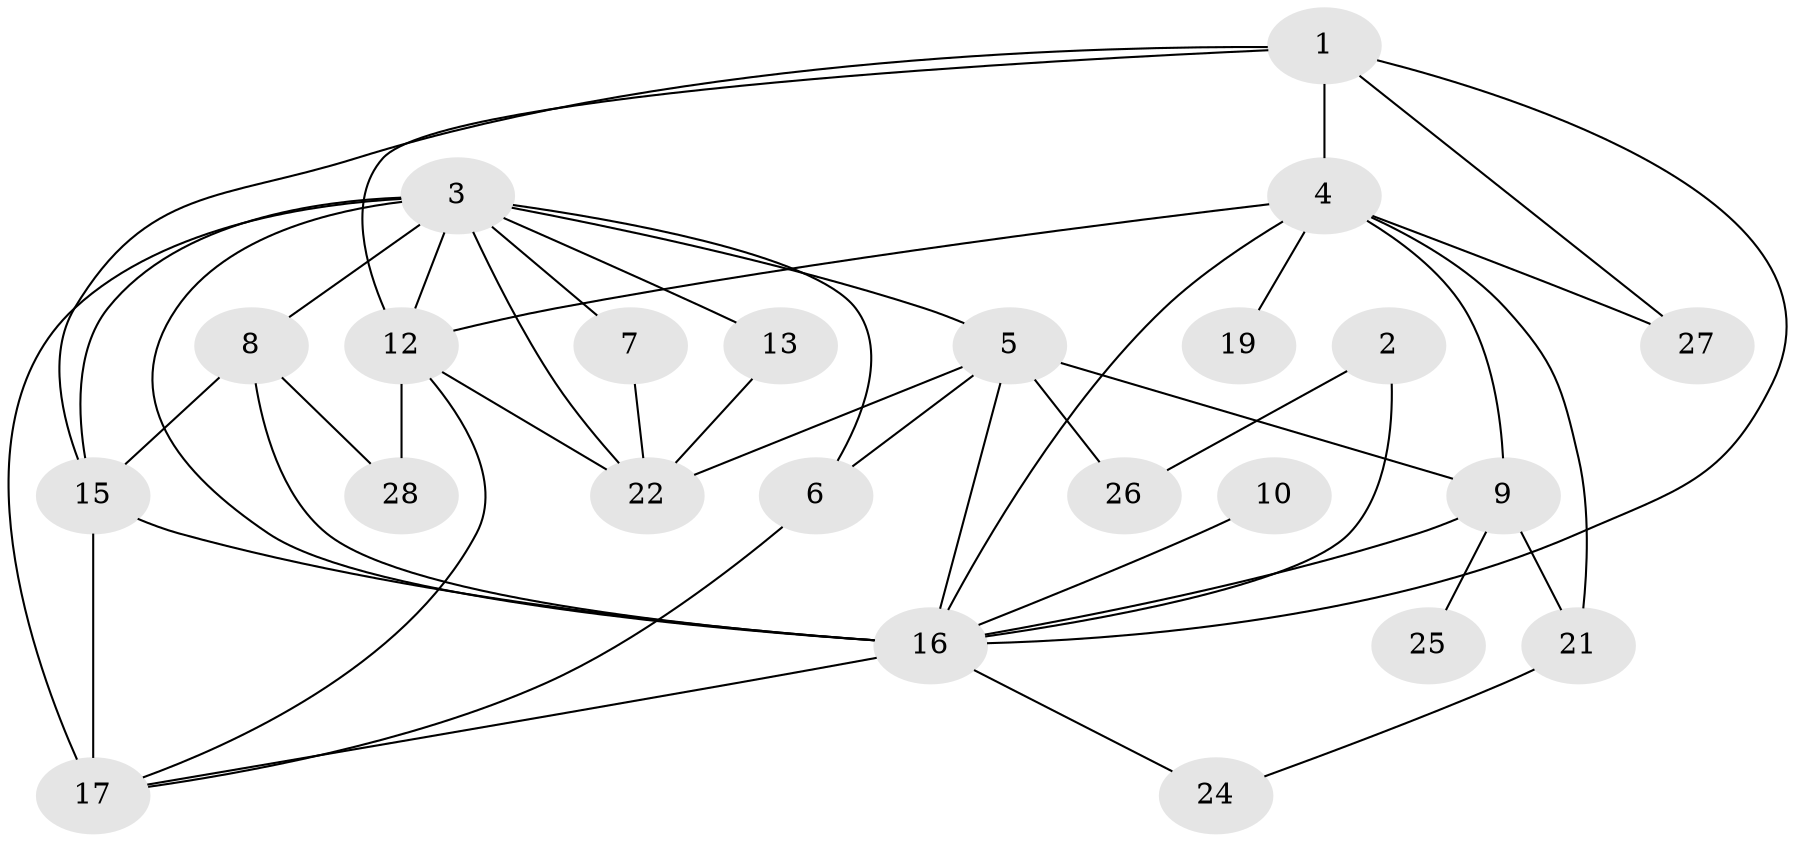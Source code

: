 // original degree distribution, {2: 0.23529411764705882, 3: 0.25, 6: 0.029411764705882353, 1: 0.17647058823529413, 0: 0.058823529411764705, 5: 0.07352941176470588, 4: 0.1323529411764706, 7: 0.029411764705882353, 10: 0.014705882352941176}
// Generated by graph-tools (version 1.1) at 2025/47/03/04/25 22:47:56]
// undirected, 23 vertices, 46 edges
graph export_dot {
  node [color=gray90,style=filled];
  1;
  2;
  3;
  4;
  5;
  6;
  7;
  8;
  9;
  10;
  12;
  13;
  15;
  16;
  17;
  19;
  21;
  22;
  24;
  25;
  26;
  27;
  28;
  1 -- 4 [weight=1.0];
  1 -- 12 [weight=1.0];
  1 -- 15 [weight=1.0];
  1 -- 16 [weight=1.0];
  1 -- 27 [weight=1.0];
  2 -- 16 [weight=1.0];
  2 -- 26 [weight=1.0];
  3 -- 5 [weight=2.0];
  3 -- 6 [weight=1.0];
  3 -- 7 [weight=1.0];
  3 -- 8 [weight=2.0];
  3 -- 12 [weight=1.0];
  3 -- 13 [weight=1.0];
  3 -- 15 [weight=1.0];
  3 -- 16 [weight=1.0];
  3 -- 17 [weight=3.0];
  3 -- 22 [weight=1.0];
  4 -- 9 [weight=1.0];
  4 -- 12 [weight=1.0];
  4 -- 16 [weight=1.0];
  4 -- 19 [weight=1.0];
  4 -- 21 [weight=1.0];
  4 -- 27 [weight=1.0];
  5 -- 6 [weight=2.0];
  5 -- 9 [weight=1.0];
  5 -- 16 [weight=1.0];
  5 -- 22 [weight=1.0];
  5 -- 26 [weight=1.0];
  6 -- 17 [weight=1.0];
  7 -- 22 [weight=1.0];
  8 -- 15 [weight=1.0];
  8 -- 16 [weight=2.0];
  8 -- 28 [weight=1.0];
  9 -- 16 [weight=1.0];
  9 -- 21 [weight=1.0];
  9 -- 25 [weight=1.0];
  10 -- 16 [weight=1.0];
  12 -- 17 [weight=1.0];
  12 -- 22 [weight=1.0];
  12 -- 28 [weight=1.0];
  13 -- 22 [weight=2.0];
  15 -- 16 [weight=2.0];
  15 -- 17 [weight=1.0];
  16 -- 17 [weight=1.0];
  16 -- 24 [weight=1.0];
  21 -- 24 [weight=1.0];
}
